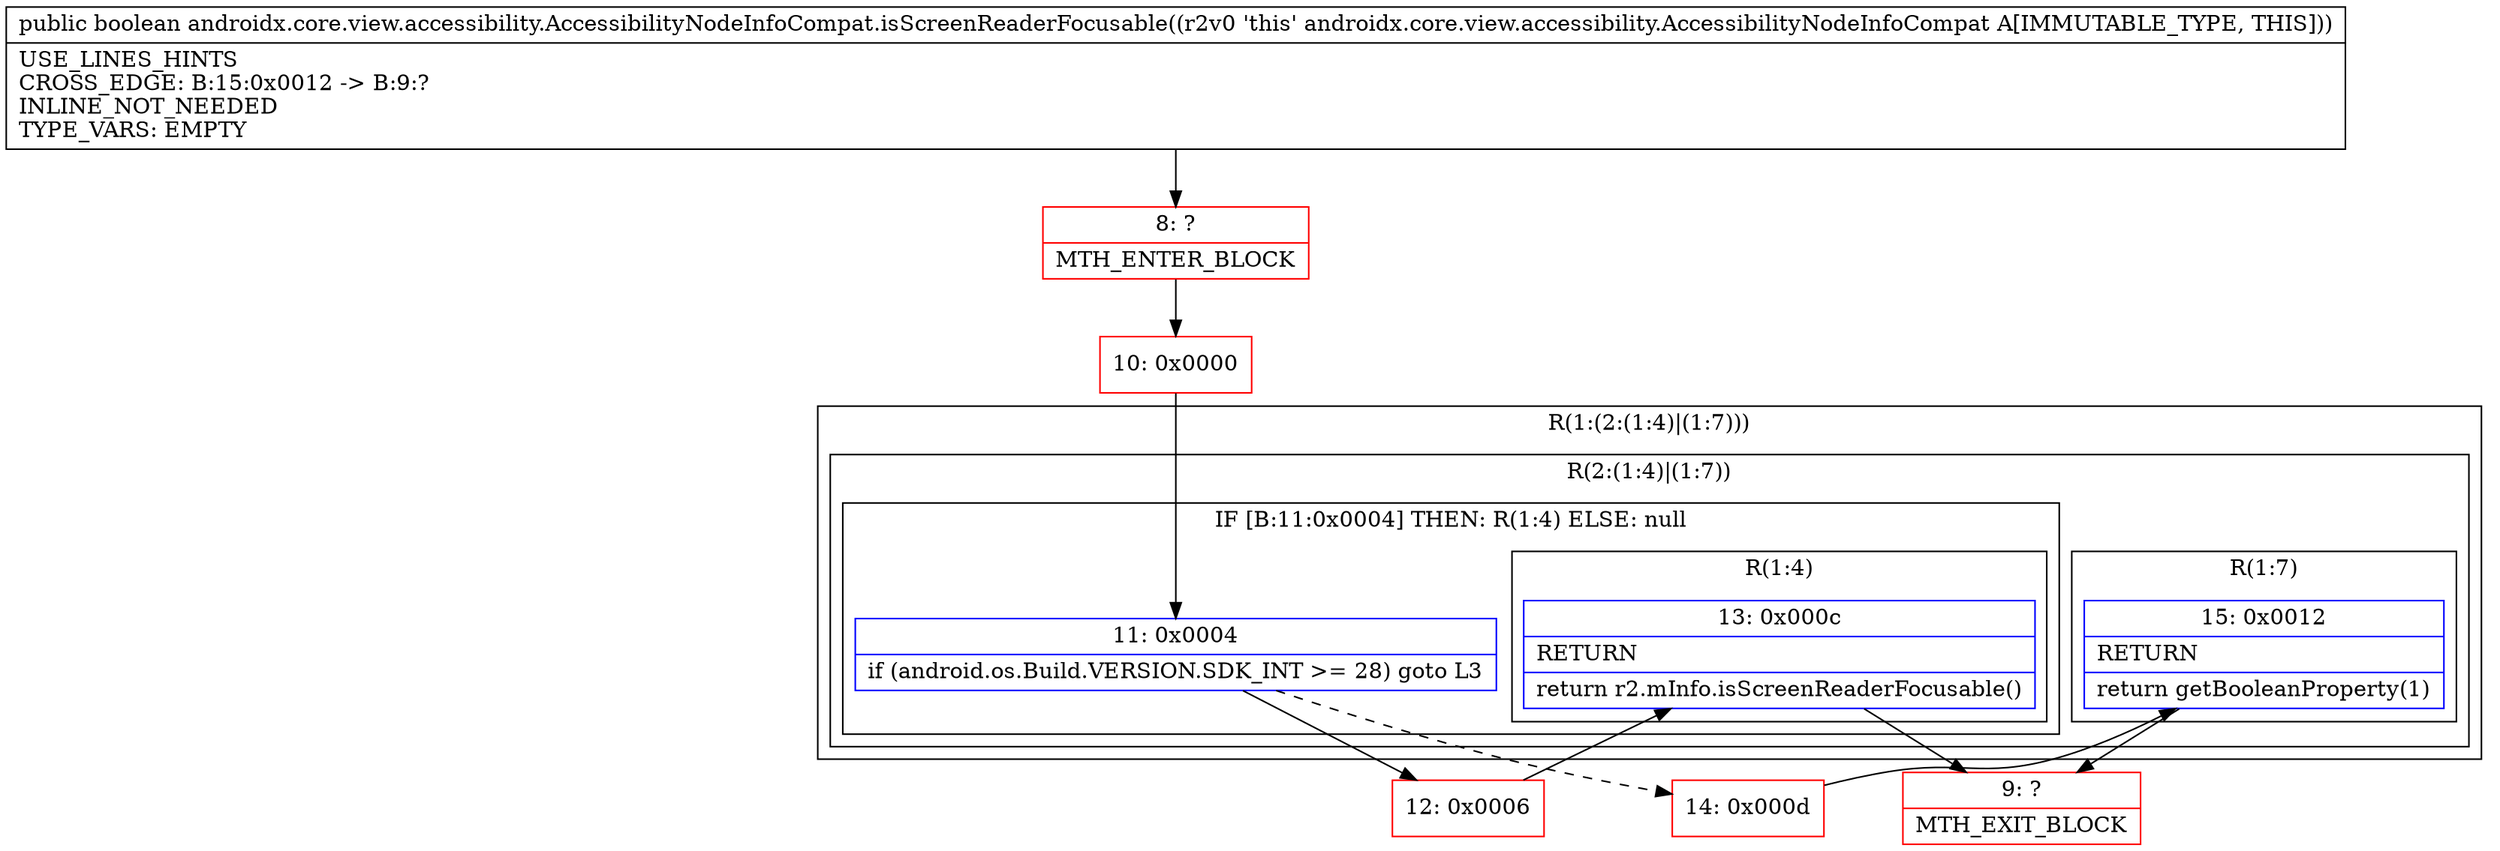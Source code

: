 digraph "CFG forandroidx.core.view.accessibility.AccessibilityNodeInfoCompat.isScreenReaderFocusable()Z" {
subgraph cluster_Region_434257251 {
label = "R(1:(2:(1:4)|(1:7)))";
node [shape=record,color=blue];
subgraph cluster_Region_1130050772 {
label = "R(2:(1:4)|(1:7))";
node [shape=record,color=blue];
subgraph cluster_IfRegion_461352645 {
label = "IF [B:11:0x0004] THEN: R(1:4) ELSE: null";
node [shape=record,color=blue];
Node_11 [shape=record,label="{11\:\ 0x0004|if (android.os.Build.VERSION.SDK_INT \>= 28) goto L3\l}"];
subgraph cluster_Region_1603354142 {
label = "R(1:4)";
node [shape=record,color=blue];
Node_13 [shape=record,label="{13\:\ 0x000c|RETURN\l|return r2.mInfo.isScreenReaderFocusable()\l}"];
}
}
subgraph cluster_Region_1460672938 {
label = "R(1:7)";
node [shape=record,color=blue];
Node_15 [shape=record,label="{15\:\ 0x0012|RETURN\l|return getBooleanProperty(1)\l}"];
}
}
}
Node_8 [shape=record,color=red,label="{8\:\ ?|MTH_ENTER_BLOCK\l}"];
Node_10 [shape=record,color=red,label="{10\:\ 0x0000}"];
Node_12 [shape=record,color=red,label="{12\:\ 0x0006}"];
Node_9 [shape=record,color=red,label="{9\:\ ?|MTH_EXIT_BLOCK\l}"];
Node_14 [shape=record,color=red,label="{14\:\ 0x000d}"];
MethodNode[shape=record,label="{public boolean androidx.core.view.accessibility.AccessibilityNodeInfoCompat.isScreenReaderFocusable((r2v0 'this' androidx.core.view.accessibility.AccessibilityNodeInfoCompat A[IMMUTABLE_TYPE, THIS]))  | USE_LINES_HINTS\lCROSS_EDGE: B:15:0x0012 \-\> B:9:?\lINLINE_NOT_NEEDED\lTYPE_VARS: EMPTY\l}"];
MethodNode -> Node_8;Node_11 -> Node_12;
Node_11 -> Node_14[style=dashed];
Node_13 -> Node_9;
Node_15 -> Node_9;
Node_8 -> Node_10;
Node_10 -> Node_11;
Node_12 -> Node_13;
Node_14 -> Node_15;
}

